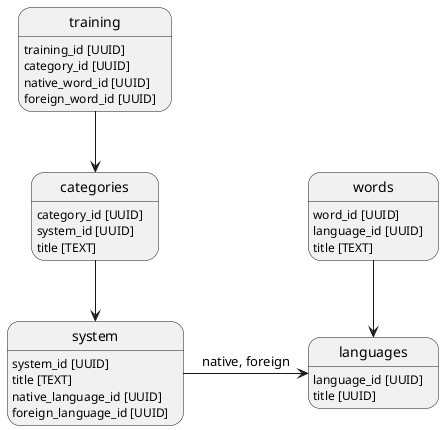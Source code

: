 @startuml

languages: language_id [UUID]
languages: title [UUID]

system: system_id [UUID]
system: title [TEXT]
system: native_language_id [UUID]
system: foreign_language_id [UUID]
system -> languages: native, foreign

categories: category_id [UUID]
categories: system_id [UUID]
categories: title [TEXT]
categories --> system

words: word_id [UUID]
words: language_id [UUID]
words: title [TEXT]
words --> languages


training: training_id [UUID]
training: category_id [UUID]
training: native_word_id [UUID]
training: foreign_word_id [UUID]
training --> categories

@enduml
